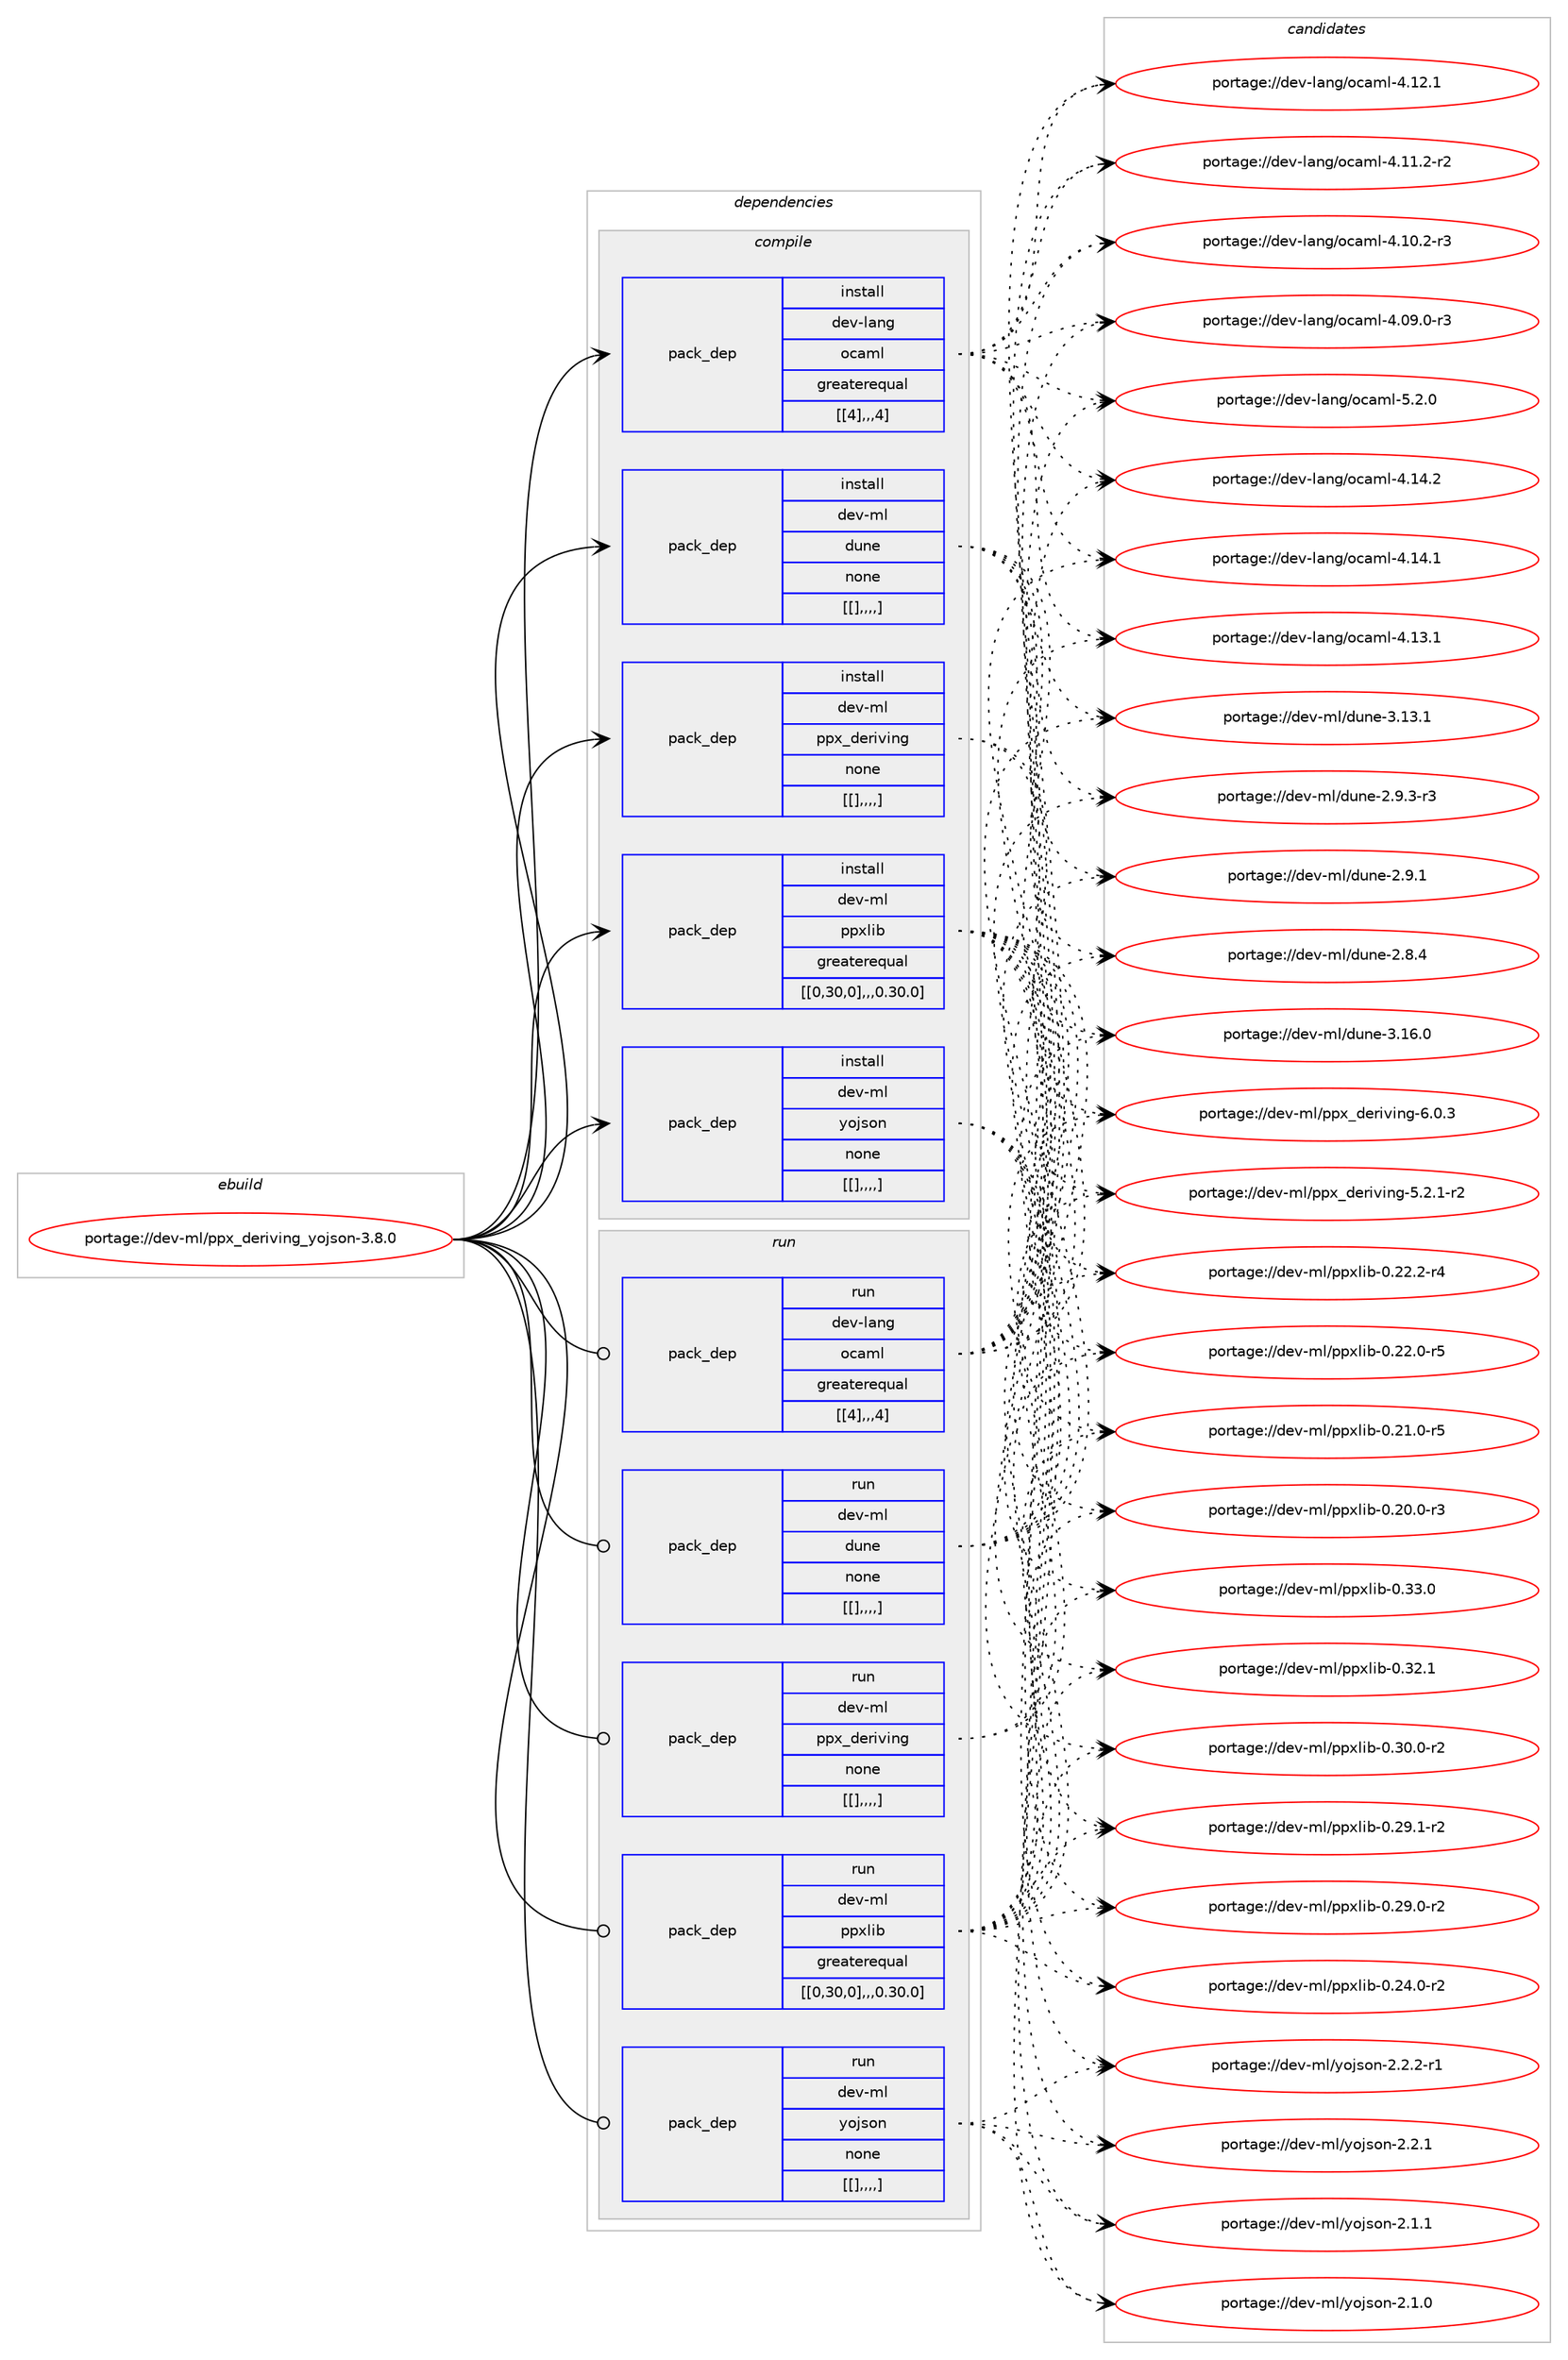 digraph prolog {

# *************
# Graph options
# *************

newrank=true;
concentrate=true;
compound=true;
graph [rankdir=LR,fontname=Helvetica,fontsize=10,ranksep=1.5];#, ranksep=2.5, nodesep=0.2];
edge  [arrowhead=vee];
node  [fontname=Helvetica,fontsize=10];

# **********
# The ebuild
# **********

subgraph cluster_leftcol {
color=gray;
label=<<i>ebuild</i>>;
id [label="portage://dev-ml/ppx_deriving_yojson-3.8.0", color=red, width=4, href="../dev-ml/ppx_deriving_yojson-3.8.0.svg"];
}

# ****************
# The dependencies
# ****************

subgraph cluster_midcol {
color=gray;
label=<<i>dependencies</i>>;
subgraph cluster_compile {
fillcolor="#eeeeee";
style=filled;
label=<<i>compile</i>>;
subgraph pack93275 {
dependency126065 [label=<<TABLE BORDER="0" CELLBORDER="1" CELLSPACING="0" CELLPADDING="4" WIDTH="220"><TR><TD ROWSPAN="6" CELLPADDING="30">pack_dep</TD></TR><TR><TD WIDTH="110">install</TD></TR><TR><TD>dev-lang</TD></TR><TR><TD>ocaml</TD></TR><TR><TD>greaterequal</TD></TR><TR><TD>[[4],,,4]</TD></TR></TABLE>>, shape=none, color=blue];
}
id:e -> dependency126065:w [weight=20,style="solid",arrowhead="vee"];
subgraph pack93408 {
dependency126194 [label=<<TABLE BORDER="0" CELLBORDER="1" CELLSPACING="0" CELLPADDING="4" WIDTH="220"><TR><TD ROWSPAN="6" CELLPADDING="30">pack_dep</TD></TR><TR><TD WIDTH="110">install</TD></TR><TR><TD>dev-ml</TD></TR><TR><TD>dune</TD></TR><TR><TD>none</TD></TR><TR><TD>[[],,,,]</TD></TR></TABLE>>, shape=none, color=blue];
}
id:e -> dependency126194:w [weight=20,style="solid",arrowhead="vee"];
subgraph pack93469 {
dependency126308 [label=<<TABLE BORDER="0" CELLBORDER="1" CELLSPACING="0" CELLPADDING="4" WIDTH="220"><TR><TD ROWSPAN="6" CELLPADDING="30">pack_dep</TD></TR><TR><TD WIDTH="110">install</TD></TR><TR><TD>dev-ml</TD></TR><TR><TD>ppx_deriving</TD></TR><TR><TD>none</TD></TR><TR><TD>[[],,,,]</TD></TR></TABLE>>, shape=none, color=blue];
}
id:e -> dependency126308:w [weight=20,style="solid",arrowhead="vee"];
subgraph pack93534 {
dependency126383 [label=<<TABLE BORDER="0" CELLBORDER="1" CELLSPACING="0" CELLPADDING="4" WIDTH="220"><TR><TD ROWSPAN="6" CELLPADDING="30">pack_dep</TD></TR><TR><TD WIDTH="110">install</TD></TR><TR><TD>dev-ml</TD></TR><TR><TD>ppxlib</TD></TR><TR><TD>greaterequal</TD></TR><TR><TD>[[0,30,0],,,0.30.0]</TD></TR></TABLE>>, shape=none, color=blue];
}
id:e -> dependency126383:w [weight=20,style="solid",arrowhead="vee"];
subgraph pack93641 {
dependency126471 [label=<<TABLE BORDER="0" CELLBORDER="1" CELLSPACING="0" CELLPADDING="4" WIDTH="220"><TR><TD ROWSPAN="6" CELLPADDING="30">pack_dep</TD></TR><TR><TD WIDTH="110">install</TD></TR><TR><TD>dev-ml</TD></TR><TR><TD>yojson</TD></TR><TR><TD>none</TD></TR><TR><TD>[[],,,,]</TD></TR></TABLE>>, shape=none, color=blue];
}
id:e -> dependency126471:w [weight=20,style="solid",arrowhead="vee"];
}
subgraph cluster_compileandrun {
fillcolor="#eeeeee";
style=filled;
label=<<i>compile and run</i>>;
}
subgraph cluster_run {
fillcolor="#eeeeee";
style=filled;
label=<<i>run</i>>;
subgraph pack93694 {
dependency126534 [label=<<TABLE BORDER="0" CELLBORDER="1" CELLSPACING="0" CELLPADDING="4" WIDTH="220"><TR><TD ROWSPAN="6" CELLPADDING="30">pack_dep</TD></TR><TR><TD WIDTH="110">run</TD></TR><TR><TD>dev-lang</TD></TR><TR><TD>ocaml</TD></TR><TR><TD>greaterequal</TD></TR><TR><TD>[[4],,,4]</TD></TR></TABLE>>, shape=none, color=blue];
}
id:e -> dependency126534:w [weight=20,style="solid",arrowhead="odot"];
subgraph pack93728 {
dependency126568 [label=<<TABLE BORDER="0" CELLBORDER="1" CELLSPACING="0" CELLPADDING="4" WIDTH="220"><TR><TD ROWSPAN="6" CELLPADDING="30">pack_dep</TD></TR><TR><TD WIDTH="110">run</TD></TR><TR><TD>dev-ml</TD></TR><TR><TD>dune</TD></TR><TR><TD>none</TD></TR><TR><TD>[[],,,,]</TD></TR></TABLE>>, shape=none, color=blue];
}
id:e -> dependency126568:w [weight=20,style="solid",arrowhead="odot"];
subgraph pack93760 {
dependency126618 [label=<<TABLE BORDER="0" CELLBORDER="1" CELLSPACING="0" CELLPADDING="4" WIDTH="220"><TR><TD ROWSPAN="6" CELLPADDING="30">pack_dep</TD></TR><TR><TD WIDTH="110">run</TD></TR><TR><TD>dev-ml</TD></TR><TR><TD>ppx_deriving</TD></TR><TR><TD>none</TD></TR><TR><TD>[[],,,,]</TD></TR></TABLE>>, shape=none, color=blue];
}
id:e -> dependency126618:w [weight=20,style="solid",arrowhead="odot"];
subgraph pack93806 {
dependency126690 [label=<<TABLE BORDER="0" CELLBORDER="1" CELLSPACING="0" CELLPADDING="4" WIDTH="220"><TR><TD ROWSPAN="6" CELLPADDING="30">pack_dep</TD></TR><TR><TD WIDTH="110">run</TD></TR><TR><TD>dev-ml</TD></TR><TR><TD>ppxlib</TD></TR><TR><TD>greaterequal</TD></TR><TR><TD>[[0,30,0],,,0.30.0]</TD></TR></TABLE>>, shape=none, color=blue];
}
id:e -> dependency126690:w [weight=20,style="solid",arrowhead="odot"];
subgraph pack93863 {
dependency126734 [label=<<TABLE BORDER="0" CELLBORDER="1" CELLSPACING="0" CELLPADDING="4" WIDTH="220"><TR><TD ROWSPAN="6" CELLPADDING="30">pack_dep</TD></TR><TR><TD WIDTH="110">run</TD></TR><TR><TD>dev-ml</TD></TR><TR><TD>yojson</TD></TR><TR><TD>none</TD></TR><TR><TD>[[],,,,]</TD></TR></TABLE>>, shape=none, color=blue];
}
id:e -> dependency126734:w [weight=20,style="solid",arrowhead="odot"];
}
}

# **************
# The candidates
# **************

subgraph cluster_choices {
rank=same;
color=gray;
label=<<i>candidates</i>>;

subgraph choice93158 {
color=black;
nodesep=1;
choice1001011184510897110103471119997109108455346504648 [label="portage://dev-lang/ocaml-5.2.0", color=red, width=4,href="../dev-lang/ocaml-5.2.0.svg"];
choice100101118451089711010347111999710910845524649524650 [label="portage://dev-lang/ocaml-4.14.2", color=red, width=4,href="../dev-lang/ocaml-4.14.2.svg"];
choice100101118451089711010347111999710910845524649524649 [label="portage://dev-lang/ocaml-4.14.1", color=red, width=4,href="../dev-lang/ocaml-4.14.1.svg"];
choice100101118451089711010347111999710910845524649514649 [label="portage://dev-lang/ocaml-4.13.1", color=red, width=4,href="../dev-lang/ocaml-4.13.1.svg"];
choice100101118451089711010347111999710910845524649504649 [label="portage://dev-lang/ocaml-4.12.1", color=red, width=4,href="../dev-lang/ocaml-4.12.1.svg"];
choice1001011184510897110103471119997109108455246494946504511450 [label="portage://dev-lang/ocaml-4.11.2-r2", color=red, width=4,href="../dev-lang/ocaml-4.11.2-r2.svg"];
choice1001011184510897110103471119997109108455246494846504511451 [label="portage://dev-lang/ocaml-4.10.2-r3", color=red, width=4,href="../dev-lang/ocaml-4.10.2-r3.svg"];
choice1001011184510897110103471119997109108455246485746484511451 [label="portage://dev-lang/ocaml-4.09.0-r3", color=red, width=4,href="../dev-lang/ocaml-4.09.0-r3.svg"];
dependency126065:e -> choice1001011184510897110103471119997109108455346504648:w [style=dotted,weight="100"];
dependency126065:e -> choice100101118451089711010347111999710910845524649524650:w [style=dotted,weight="100"];
dependency126065:e -> choice100101118451089711010347111999710910845524649524649:w [style=dotted,weight="100"];
dependency126065:e -> choice100101118451089711010347111999710910845524649514649:w [style=dotted,weight="100"];
dependency126065:e -> choice100101118451089711010347111999710910845524649504649:w [style=dotted,weight="100"];
dependency126065:e -> choice1001011184510897110103471119997109108455246494946504511450:w [style=dotted,weight="100"];
dependency126065:e -> choice1001011184510897110103471119997109108455246494846504511451:w [style=dotted,weight="100"];
dependency126065:e -> choice1001011184510897110103471119997109108455246485746484511451:w [style=dotted,weight="100"];
}
subgraph choice93251 {
color=black;
nodesep=1;
choice100101118451091084710011711010145514649544648 [label="portage://dev-ml/dune-3.16.0", color=red, width=4,href="../dev-ml/dune-3.16.0.svg"];
choice100101118451091084710011711010145514649514649 [label="portage://dev-ml/dune-3.13.1", color=red, width=4,href="../dev-ml/dune-3.13.1.svg"];
choice10010111845109108471001171101014550465746514511451 [label="portage://dev-ml/dune-2.9.3-r3", color=red, width=4,href="../dev-ml/dune-2.9.3-r3.svg"];
choice1001011184510910847100117110101455046574649 [label="portage://dev-ml/dune-2.9.1", color=red, width=4,href="../dev-ml/dune-2.9.1.svg"];
choice1001011184510910847100117110101455046564652 [label="portage://dev-ml/dune-2.8.4", color=red, width=4,href="../dev-ml/dune-2.8.4.svg"];
dependency126194:e -> choice100101118451091084710011711010145514649544648:w [style=dotted,weight="100"];
dependency126194:e -> choice100101118451091084710011711010145514649514649:w [style=dotted,weight="100"];
dependency126194:e -> choice10010111845109108471001171101014550465746514511451:w [style=dotted,weight="100"];
dependency126194:e -> choice1001011184510910847100117110101455046574649:w [style=dotted,weight="100"];
dependency126194:e -> choice1001011184510910847100117110101455046564652:w [style=dotted,weight="100"];
}
subgraph choice93260 {
color=black;
nodesep=1;
choice100101118451091084711211212095100101114105118105110103455446484651 [label="portage://dev-ml/ppx_deriving-6.0.3", color=red, width=4,href="../dev-ml/ppx_deriving-6.0.3.svg"];
choice1001011184510910847112112120951001011141051181051101034553465046494511450 [label="portage://dev-ml/ppx_deriving-5.2.1-r2", color=red, width=4,href="../dev-ml/ppx_deriving-5.2.1-r2.svg"];
dependency126308:e -> choice100101118451091084711211212095100101114105118105110103455446484651:w [style=dotted,weight="100"];
dependency126308:e -> choice1001011184510910847112112120951001011141051181051101034553465046494511450:w [style=dotted,weight="100"];
}
subgraph choice93268 {
color=black;
nodesep=1;
choice10010111845109108471121121201081059845484651514648 [label="portage://dev-ml/ppxlib-0.33.0", color=red, width=4,href="../dev-ml/ppxlib-0.33.0.svg"];
choice10010111845109108471121121201081059845484651504649 [label="portage://dev-ml/ppxlib-0.32.1", color=red, width=4,href="../dev-ml/ppxlib-0.32.1.svg"];
choice100101118451091084711211212010810598454846514846484511450 [label="portage://dev-ml/ppxlib-0.30.0-r2", color=red, width=4,href="../dev-ml/ppxlib-0.30.0-r2.svg"];
choice100101118451091084711211212010810598454846505746494511450 [label="portage://dev-ml/ppxlib-0.29.1-r2", color=red, width=4,href="../dev-ml/ppxlib-0.29.1-r2.svg"];
choice100101118451091084711211212010810598454846505746484511450 [label="portage://dev-ml/ppxlib-0.29.0-r2", color=red, width=4,href="../dev-ml/ppxlib-0.29.0-r2.svg"];
choice100101118451091084711211212010810598454846505246484511450 [label="portage://dev-ml/ppxlib-0.24.0-r2", color=red, width=4,href="../dev-ml/ppxlib-0.24.0-r2.svg"];
choice100101118451091084711211212010810598454846505046504511452 [label="portage://dev-ml/ppxlib-0.22.2-r4", color=red, width=4,href="../dev-ml/ppxlib-0.22.2-r4.svg"];
choice100101118451091084711211212010810598454846505046484511453 [label="portage://dev-ml/ppxlib-0.22.0-r5", color=red, width=4,href="../dev-ml/ppxlib-0.22.0-r5.svg"];
choice100101118451091084711211212010810598454846504946484511453 [label="portage://dev-ml/ppxlib-0.21.0-r5", color=red, width=4,href="../dev-ml/ppxlib-0.21.0-r5.svg"];
choice100101118451091084711211212010810598454846504846484511451 [label="portage://dev-ml/ppxlib-0.20.0-r3", color=red, width=4,href="../dev-ml/ppxlib-0.20.0-r3.svg"];
dependency126383:e -> choice10010111845109108471121121201081059845484651514648:w [style=dotted,weight="100"];
dependency126383:e -> choice10010111845109108471121121201081059845484651504649:w [style=dotted,weight="100"];
dependency126383:e -> choice100101118451091084711211212010810598454846514846484511450:w [style=dotted,weight="100"];
dependency126383:e -> choice100101118451091084711211212010810598454846505746494511450:w [style=dotted,weight="100"];
dependency126383:e -> choice100101118451091084711211212010810598454846505746484511450:w [style=dotted,weight="100"];
dependency126383:e -> choice100101118451091084711211212010810598454846505246484511450:w [style=dotted,weight="100"];
dependency126383:e -> choice100101118451091084711211212010810598454846505046504511452:w [style=dotted,weight="100"];
dependency126383:e -> choice100101118451091084711211212010810598454846505046484511453:w [style=dotted,weight="100"];
dependency126383:e -> choice100101118451091084711211212010810598454846504946484511453:w [style=dotted,weight="100"];
dependency126383:e -> choice100101118451091084711211212010810598454846504846484511451:w [style=dotted,weight="100"];
}
subgraph choice93287 {
color=black;
nodesep=1;
choice10010111845109108471211111061151111104550465046504511449 [label="portage://dev-ml/yojson-2.2.2-r1", color=red, width=4,href="../dev-ml/yojson-2.2.2-r1.svg"];
choice1001011184510910847121111106115111110455046504649 [label="portage://dev-ml/yojson-2.2.1", color=red, width=4,href="../dev-ml/yojson-2.2.1.svg"];
choice1001011184510910847121111106115111110455046494649 [label="portage://dev-ml/yojson-2.1.1", color=red, width=4,href="../dev-ml/yojson-2.1.1.svg"];
choice1001011184510910847121111106115111110455046494648 [label="portage://dev-ml/yojson-2.1.0", color=red, width=4,href="../dev-ml/yojson-2.1.0.svg"];
dependency126471:e -> choice10010111845109108471211111061151111104550465046504511449:w [style=dotted,weight="100"];
dependency126471:e -> choice1001011184510910847121111106115111110455046504649:w [style=dotted,weight="100"];
dependency126471:e -> choice1001011184510910847121111106115111110455046494649:w [style=dotted,weight="100"];
dependency126471:e -> choice1001011184510910847121111106115111110455046494648:w [style=dotted,weight="100"];
}
subgraph choice93305 {
color=black;
nodesep=1;
choice1001011184510897110103471119997109108455346504648 [label="portage://dev-lang/ocaml-5.2.0", color=red, width=4,href="../dev-lang/ocaml-5.2.0.svg"];
choice100101118451089711010347111999710910845524649524650 [label="portage://dev-lang/ocaml-4.14.2", color=red, width=4,href="../dev-lang/ocaml-4.14.2.svg"];
choice100101118451089711010347111999710910845524649524649 [label="portage://dev-lang/ocaml-4.14.1", color=red, width=4,href="../dev-lang/ocaml-4.14.1.svg"];
choice100101118451089711010347111999710910845524649514649 [label="portage://dev-lang/ocaml-4.13.1", color=red, width=4,href="../dev-lang/ocaml-4.13.1.svg"];
choice100101118451089711010347111999710910845524649504649 [label="portage://dev-lang/ocaml-4.12.1", color=red, width=4,href="../dev-lang/ocaml-4.12.1.svg"];
choice1001011184510897110103471119997109108455246494946504511450 [label="portage://dev-lang/ocaml-4.11.2-r2", color=red, width=4,href="../dev-lang/ocaml-4.11.2-r2.svg"];
choice1001011184510897110103471119997109108455246494846504511451 [label="portage://dev-lang/ocaml-4.10.2-r3", color=red, width=4,href="../dev-lang/ocaml-4.10.2-r3.svg"];
choice1001011184510897110103471119997109108455246485746484511451 [label="portage://dev-lang/ocaml-4.09.0-r3", color=red, width=4,href="../dev-lang/ocaml-4.09.0-r3.svg"];
dependency126534:e -> choice1001011184510897110103471119997109108455346504648:w [style=dotted,weight="100"];
dependency126534:e -> choice100101118451089711010347111999710910845524649524650:w [style=dotted,weight="100"];
dependency126534:e -> choice100101118451089711010347111999710910845524649524649:w [style=dotted,weight="100"];
dependency126534:e -> choice100101118451089711010347111999710910845524649514649:w [style=dotted,weight="100"];
dependency126534:e -> choice100101118451089711010347111999710910845524649504649:w [style=dotted,weight="100"];
dependency126534:e -> choice1001011184510897110103471119997109108455246494946504511450:w [style=dotted,weight="100"];
dependency126534:e -> choice1001011184510897110103471119997109108455246494846504511451:w [style=dotted,weight="100"];
dependency126534:e -> choice1001011184510897110103471119997109108455246485746484511451:w [style=dotted,weight="100"];
}
subgraph choice93322 {
color=black;
nodesep=1;
choice100101118451091084710011711010145514649544648 [label="portage://dev-ml/dune-3.16.0", color=red, width=4,href="../dev-ml/dune-3.16.0.svg"];
choice100101118451091084710011711010145514649514649 [label="portage://dev-ml/dune-3.13.1", color=red, width=4,href="../dev-ml/dune-3.13.1.svg"];
choice10010111845109108471001171101014550465746514511451 [label="portage://dev-ml/dune-2.9.3-r3", color=red, width=4,href="../dev-ml/dune-2.9.3-r3.svg"];
choice1001011184510910847100117110101455046574649 [label="portage://dev-ml/dune-2.9.1", color=red, width=4,href="../dev-ml/dune-2.9.1.svg"];
choice1001011184510910847100117110101455046564652 [label="portage://dev-ml/dune-2.8.4", color=red, width=4,href="../dev-ml/dune-2.8.4.svg"];
dependency126568:e -> choice100101118451091084710011711010145514649544648:w [style=dotted,weight="100"];
dependency126568:e -> choice100101118451091084710011711010145514649514649:w [style=dotted,weight="100"];
dependency126568:e -> choice10010111845109108471001171101014550465746514511451:w [style=dotted,weight="100"];
dependency126568:e -> choice1001011184510910847100117110101455046574649:w [style=dotted,weight="100"];
dependency126568:e -> choice1001011184510910847100117110101455046564652:w [style=dotted,weight="100"];
}
subgraph choice93347 {
color=black;
nodesep=1;
choice100101118451091084711211212095100101114105118105110103455446484651 [label="portage://dev-ml/ppx_deriving-6.0.3", color=red, width=4,href="../dev-ml/ppx_deriving-6.0.3.svg"];
choice1001011184510910847112112120951001011141051181051101034553465046494511450 [label="portage://dev-ml/ppx_deriving-5.2.1-r2", color=red, width=4,href="../dev-ml/ppx_deriving-5.2.1-r2.svg"];
dependency126618:e -> choice100101118451091084711211212095100101114105118105110103455446484651:w [style=dotted,weight="100"];
dependency126618:e -> choice1001011184510910847112112120951001011141051181051101034553465046494511450:w [style=dotted,weight="100"];
}
subgraph choice93352 {
color=black;
nodesep=1;
choice10010111845109108471121121201081059845484651514648 [label="portage://dev-ml/ppxlib-0.33.0", color=red, width=4,href="../dev-ml/ppxlib-0.33.0.svg"];
choice10010111845109108471121121201081059845484651504649 [label="portage://dev-ml/ppxlib-0.32.1", color=red, width=4,href="../dev-ml/ppxlib-0.32.1.svg"];
choice100101118451091084711211212010810598454846514846484511450 [label="portage://dev-ml/ppxlib-0.30.0-r2", color=red, width=4,href="../dev-ml/ppxlib-0.30.0-r2.svg"];
choice100101118451091084711211212010810598454846505746494511450 [label="portage://dev-ml/ppxlib-0.29.1-r2", color=red, width=4,href="../dev-ml/ppxlib-0.29.1-r2.svg"];
choice100101118451091084711211212010810598454846505746484511450 [label="portage://dev-ml/ppxlib-0.29.0-r2", color=red, width=4,href="../dev-ml/ppxlib-0.29.0-r2.svg"];
choice100101118451091084711211212010810598454846505246484511450 [label="portage://dev-ml/ppxlib-0.24.0-r2", color=red, width=4,href="../dev-ml/ppxlib-0.24.0-r2.svg"];
choice100101118451091084711211212010810598454846505046504511452 [label="portage://dev-ml/ppxlib-0.22.2-r4", color=red, width=4,href="../dev-ml/ppxlib-0.22.2-r4.svg"];
choice100101118451091084711211212010810598454846505046484511453 [label="portage://dev-ml/ppxlib-0.22.0-r5", color=red, width=4,href="../dev-ml/ppxlib-0.22.0-r5.svg"];
choice100101118451091084711211212010810598454846504946484511453 [label="portage://dev-ml/ppxlib-0.21.0-r5", color=red, width=4,href="../dev-ml/ppxlib-0.21.0-r5.svg"];
choice100101118451091084711211212010810598454846504846484511451 [label="portage://dev-ml/ppxlib-0.20.0-r3", color=red, width=4,href="../dev-ml/ppxlib-0.20.0-r3.svg"];
dependency126690:e -> choice10010111845109108471121121201081059845484651514648:w [style=dotted,weight="100"];
dependency126690:e -> choice10010111845109108471121121201081059845484651504649:w [style=dotted,weight="100"];
dependency126690:e -> choice100101118451091084711211212010810598454846514846484511450:w [style=dotted,weight="100"];
dependency126690:e -> choice100101118451091084711211212010810598454846505746494511450:w [style=dotted,weight="100"];
dependency126690:e -> choice100101118451091084711211212010810598454846505746484511450:w [style=dotted,weight="100"];
dependency126690:e -> choice100101118451091084711211212010810598454846505246484511450:w [style=dotted,weight="100"];
dependency126690:e -> choice100101118451091084711211212010810598454846505046504511452:w [style=dotted,weight="100"];
dependency126690:e -> choice100101118451091084711211212010810598454846505046484511453:w [style=dotted,weight="100"];
dependency126690:e -> choice100101118451091084711211212010810598454846504946484511453:w [style=dotted,weight="100"];
dependency126690:e -> choice100101118451091084711211212010810598454846504846484511451:w [style=dotted,weight="100"];
}
subgraph choice93357 {
color=black;
nodesep=1;
choice10010111845109108471211111061151111104550465046504511449 [label="portage://dev-ml/yojson-2.2.2-r1", color=red, width=4,href="../dev-ml/yojson-2.2.2-r1.svg"];
choice1001011184510910847121111106115111110455046504649 [label="portage://dev-ml/yojson-2.2.1", color=red, width=4,href="../dev-ml/yojson-2.2.1.svg"];
choice1001011184510910847121111106115111110455046494649 [label="portage://dev-ml/yojson-2.1.1", color=red, width=4,href="../dev-ml/yojson-2.1.1.svg"];
choice1001011184510910847121111106115111110455046494648 [label="portage://dev-ml/yojson-2.1.0", color=red, width=4,href="../dev-ml/yojson-2.1.0.svg"];
dependency126734:e -> choice10010111845109108471211111061151111104550465046504511449:w [style=dotted,weight="100"];
dependency126734:e -> choice1001011184510910847121111106115111110455046504649:w [style=dotted,weight="100"];
dependency126734:e -> choice1001011184510910847121111106115111110455046494649:w [style=dotted,weight="100"];
dependency126734:e -> choice1001011184510910847121111106115111110455046494648:w [style=dotted,weight="100"];
}
}

}
